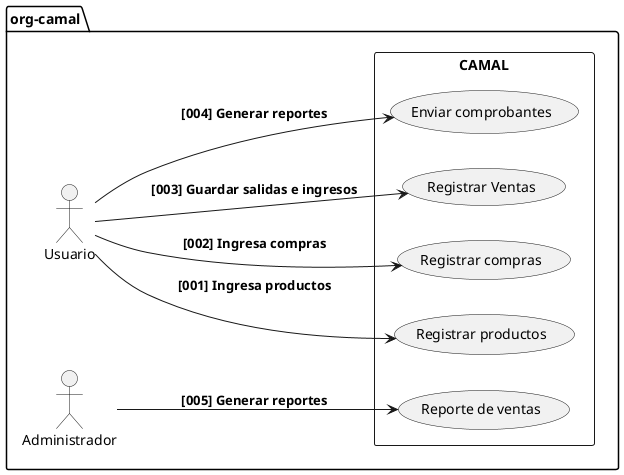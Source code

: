 @startuml

package org-camal{
    left to right direction
    actor Usuario as U
    actor Administrador as adm
    rectangle "CAMAL" {
        usecase "Registrar productos" as registrarp
        usecase "Registrar compras" as compras
        usecase "Registrar Ventas" as registrarm
        usecase "Enviar comprobantes" as enviar
        usecase "Reporte de ventas" as reporte
    }
}

U --> registrarp:<B> [001] Ingresa productos
U --> compras:<B> [002] Ingresa compras
U --> registrarm:<B> [003] Guardar salidas e ingresos
U --> enviar:<B> [004] Generar reportes
adm --> reporte:<B> [005] Generar reportes
}

@enduml
